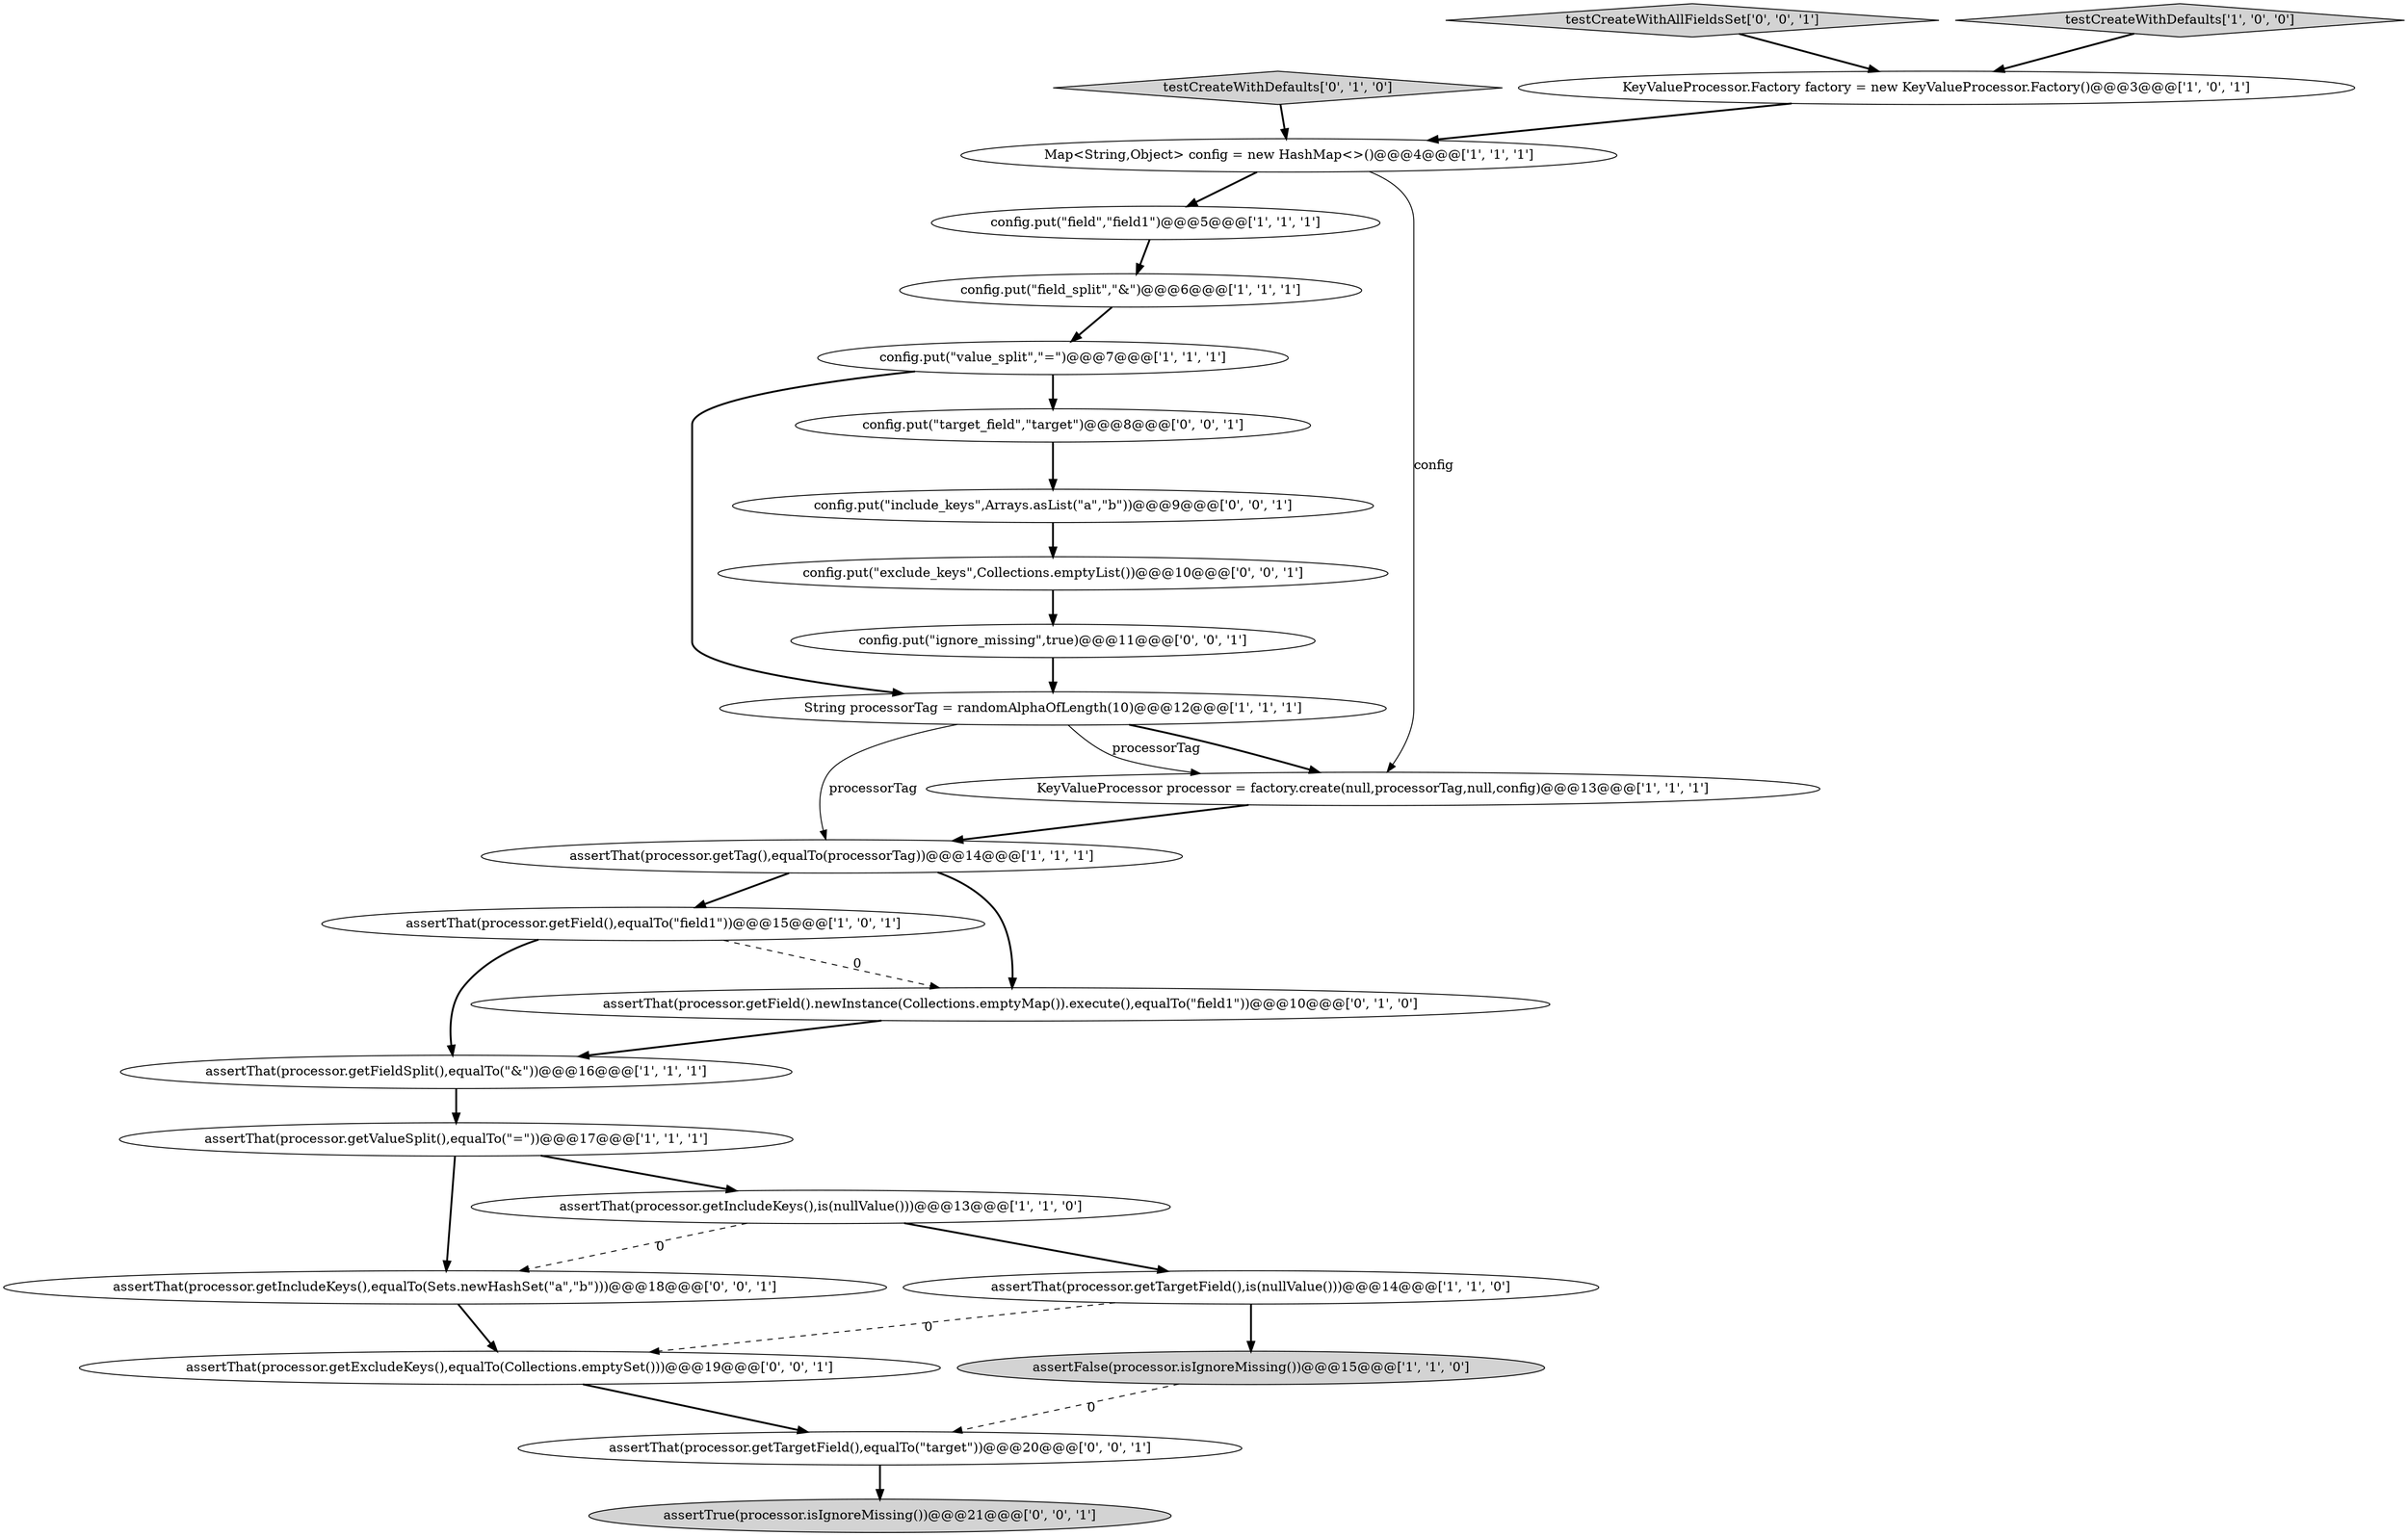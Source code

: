 digraph {
1 [style = filled, label = "config.put(\"value_split\",\"=\")@@@7@@@['1', '1', '1']", fillcolor = white, shape = ellipse image = "AAA0AAABBB1BBB"];
22 [style = filled, label = "config.put(\"ignore_missing\",true)@@@11@@@['0', '0', '1']", fillcolor = white, shape = ellipse image = "AAA0AAABBB3BBB"];
16 [style = filled, label = "testCreateWithDefaults['0', '1', '0']", fillcolor = lightgray, shape = diamond image = "AAA0AAABBB2BBB"];
6 [style = filled, label = "assertThat(processor.getValueSplit(),equalTo(\"=\"))@@@17@@@['1', '1', '1']", fillcolor = white, shape = ellipse image = "AAA0AAABBB1BBB"];
10 [style = filled, label = "assertThat(processor.getField(),equalTo(\"field1\"))@@@15@@@['1', '0', '1']", fillcolor = white, shape = ellipse image = "AAA0AAABBB1BBB"];
12 [style = filled, label = "assertThat(processor.getTargetField(),is(nullValue()))@@@14@@@['1', '1', '0']", fillcolor = white, shape = ellipse image = "AAA0AAABBB1BBB"];
25 [style = filled, label = "assertThat(processor.getExcludeKeys(),equalTo(Collections.emptySet()))@@@19@@@['0', '0', '1']", fillcolor = white, shape = ellipse image = "AAA0AAABBB3BBB"];
11 [style = filled, label = "Map<String,Object> config = new HashMap<>()@@@4@@@['1', '1', '1']", fillcolor = white, shape = ellipse image = "AAA0AAABBB1BBB"];
4 [style = filled, label = "KeyValueProcessor.Factory factory = new KeyValueProcessor.Factory()@@@3@@@['1', '0', '1']", fillcolor = white, shape = ellipse image = "AAA0AAABBB1BBB"];
21 [style = filled, label = "config.put(\"include_keys\",Arrays.asList(\"a\",\"b\"))@@@9@@@['0', '0', '1']", fillcolor = white, shape = ellipse image = "AAA0AAABBB3BBB"];
23 [style = filled, label = "testCreateWithAllFieldsSet['0', '0', '1']", fillcolor = lightgray, shape = diamond image = "AAA0AAABBB3BBB"];
24 [style = filled, label = "config.put(\"exclude_keys\",Collections.emptyList())@@@10@@@['0', '0', '1']", fillcolor = white, shape = ellipse image = "AAA0AAABBB3BBB"];
20 [style = filled, label = "assertThat(processor.getTargetField(),equalTo(\"target\"))@@@20@@@['0', '0', '1']", fillcolor = white, shape = ellipse image = "AAA0AAABBB3BBB"];
13 [style = filled, label = "assertThat(processor.getFieldSplit(),equalTo(\"&\"))@@@16@@@['1', '1', '1']", fillcolor = white, shape = ellipse image = "AAA0AAABBB1BBB"];
18 [style = filled, label = "assertTrue(processor.isIgnoreMissing())@@@21@@@['0', '0', '1']", fillcolor = lightgray, shape = ellipse image = "AAA0AAABBB3BBB"];
2 [style = filled, label = "config.put(\"field\",\"field1\")@@@5@@@['1', '1', '1']", fillcolor = white, shape = ellipse image = "AAA0AAABBB1BBB"];
19 [style = filled, label = "config.put(\"target_field\",\"target\")@@@8@@@['0', '0', '1']", fillcolor = white, shape = ellipse image = "AAA0AAABBB3BBB"];
8 [style = filled, label = "assertFalse(processor.isIgnoreMissing())@@@15@@@['1', '1', '0']", fillcolor = lightgray, shape = ellipse image = "AAA0AAABBB1BBB"];
9 [style = filled, label = "String processorTag = randomAlphaOfLength(10)@@@12@@@['1', '1', '1']", fillcolor = white, shape = ellipse image = "AAA0AAABBB1BBB"];
17 [style = filled, label = "assertThat(processor.getIncludeKeys(),equalTo(Sets.newHashSet(\"a\",\"b\")))@@@18@@@['0', '0', '1']", fillcolor = white, shape = ellipse image = "AAA0AAABBB3BBB"];
3 [style = filled, label = "KeyValueProcessor processor = factory.create(null,processorTag,null,config)@@@13@@@['1', '1', '1']", fillcolor = white, shape = ellipse image = "AAA0AAABBB1BBB"];
15 [style = filled, label = "assertThat(processor.getField().newInstance(Collections.emptyMap()).execute(),equalTo(\"field1\"))@@@10@@@['0', '1', '0']", fillcolor = white, shape = ellipse image = "AAA1AAABBB2BBB"];
14 [style = filled, label = "config.put(\"field_split\",\"&\")@@@6@@@['1', '1', '1']", fillcolor = white, shape = ellipse image = "AAA0AAABBB1BBB"];
5 [style = filled, label = "assertThat(processor.getIncludeKeys(),is(nullValue()))@@@13@@@['1', '1', '0']", fillcolor = white, shape = ellipse image = "AAA0AAABBB1BBB"];
7 [style = filled, label = "testCreateWithDefaults['1', '0', '0']", fillcolor = lightgray, shape = diamond image = "AAA0AAABBB1BBB"];
0 [style = filled, label = "assertThat(processor.getTag(),equalTo(processorTag))@@@14@@@['1', '1', '1']", fillcolor = white, shape = ellipse image = "AAA0AAABBB1BBB"];
12->25 [style = dashed, label="0"];
1->9 [style = bold, label=""];
25->20 [style = bold, label=""];
20->18 [style = bold, label=""];
4->11 [style = bold, label=""];
9->3 [style = bold, label=""];
13->6 [style = bold, label=""];
9->0 [style = solid, label="processorTag"];
6->17 [style = bold, label=""];
21->24 [style = bold, label=""];
22->9 [style = bold, label=""];
10->15 [style = dashed, label="0"];
11->2 [style = bold, label=""];
24->22 [style = bold, label=""];
8->20 [style = dashed, label="0"];
11->3 [style = solid, label="config"];
14->1 [style = bold, label=""];
0->10 [style = bold, label=""];
19->21 [style = bold, label=""];
0->15 [style = bold, label=""];
9->3 [style = solid, label="processorTag"];
10->13 [style = bold, label=""];
7->4 [style = bold, label=""];
3->0 [style = bold, label=""];
15->13 [style = bold, label=""];
6->5 [style = bold, label=""];
1->19 [style = bold, label=""];
2->14 [style = bold, label=""];
5->12 [style = bold, label=""];
16->11 [style = bold, label=""];
12->8 [style = bold, label=""];
23->4 [style = bold, label=""];
5->17 [style = dashed, label="0"];
17->25 [style = bold, label=""];
}
